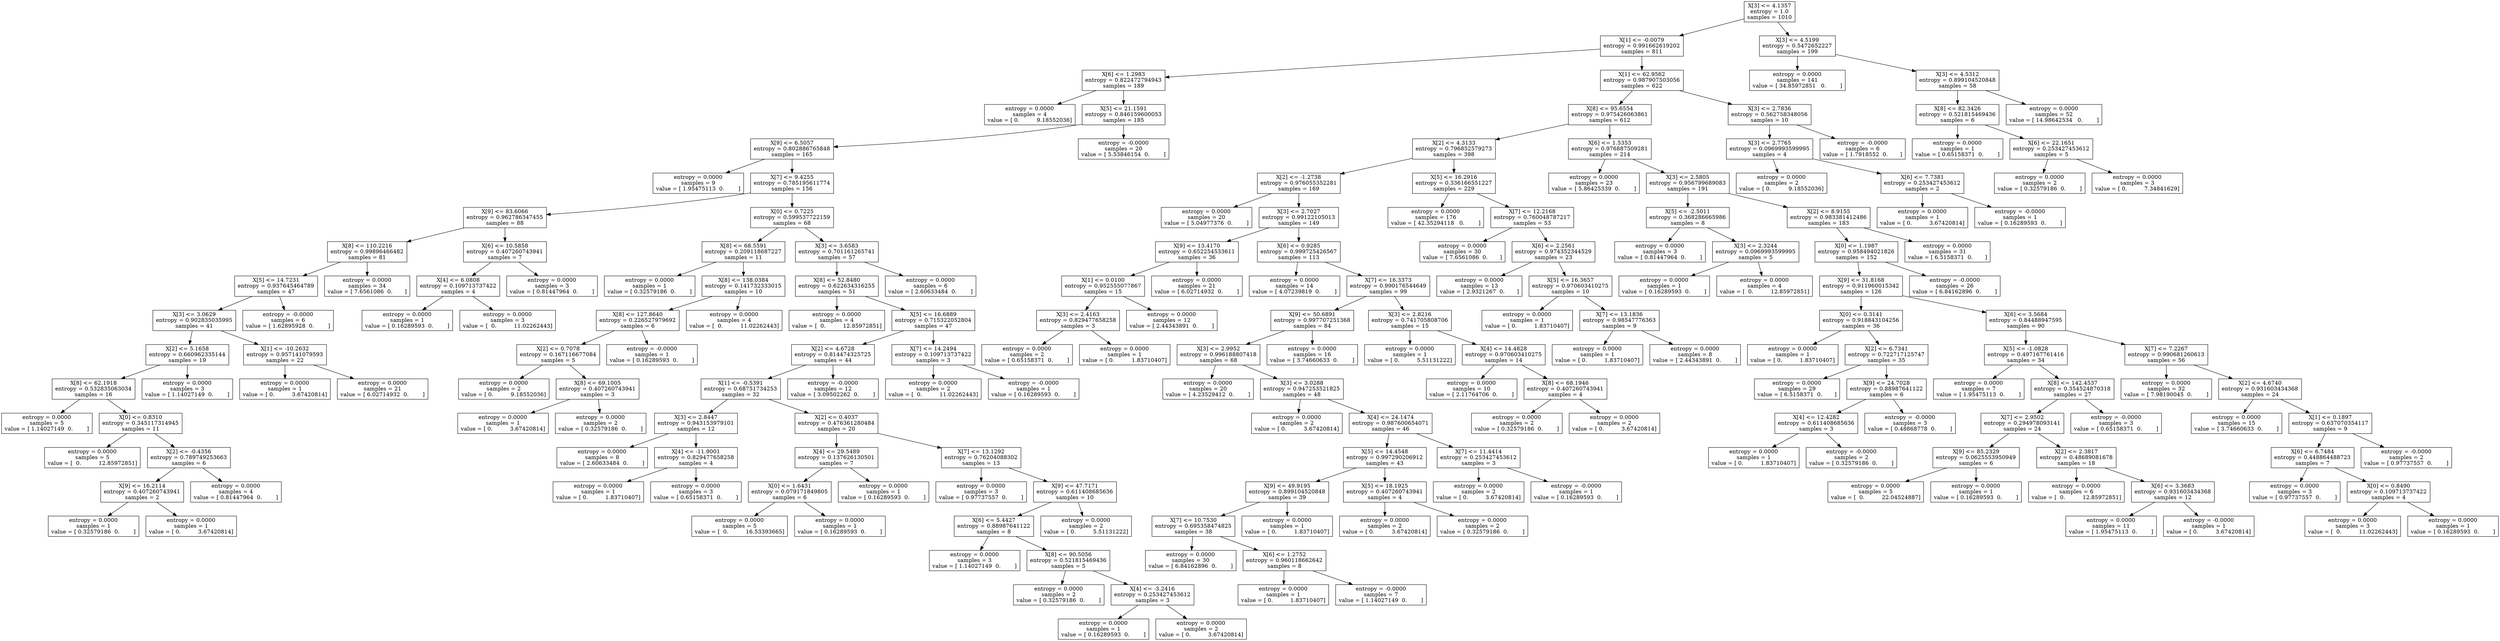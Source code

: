 digraph Tree {
0 [label="X[3] <= 4.1357\nentropy = 1.0\nsamples = 1010", shape="box"] ;
1 [label="X[1] <= -0.0079\nentropy = 0.991662619202\nsamples = 811", shape="box"] ;
0 -> 1 ;
2 [label="X[6] <= 1.2983\nentropy = 0.822472794943\nsamples = 189", shape="box"] ;
1 -> 2 ;
3 [label="entropy = 0.0000\nsamples = 4\nvalue = [ 0.          9.18552036]", shape="box"] ;
2 -> 3 ;
4 [label="X[5] <= 21.1591\nentropy = 0.846159600053\nsamples = 185", shape="box"] ;
2 -> 4 ;
5 [label="X[9] <= 6.5057\nentropy = 0.802886765848\nsamples = 165", shape="box"] ;
4 -> 5 ;
6 [label="entropy = 0.0000\nsamples = 9\nvalue = [ 1.95475113  0.        ]", shape="box"] ;
5 -> 6 ;
7 [label="X[7] <= 9.4255\nentropy = 0.785195611774\nsamples = 156", shape="box"] ;
5 -> 7 ;
8 [label="X[9] <= 83.6066\nentropy = 0.962786347455\nsamples = 88", shape="box"] ;
7 -> 8 ;
9 [label="X[8] <= 110.2216\nentropy = 0.99896466482\nsamples = 81", shape="box"] ;
8 -> 9 ;
10 [label="X[5] <= 14.7231\nentropy = 0.937645464789\nsamples = 47", shape="box"] ;
9 -> 10 ;
11 [label="X[3] <= 3.0629\nentropy = 0.902835035995\nsamples = 41", shape="box"] ;
10 -> 11 ;
12 [label="X[2] <= 5.1658\nentropy = 0.660962335144\nsamples = 19", shape="box"] ;
11 -> 12 ;
13 [label="X[8] <= 62.1918\nentropy = 0.532835063034\nsamples = 16", shape="box"] ;
12 -> 13 ;
14 [label="entropy = 0.0000\nsamples = 5\nvalue = [ 1.14027149  0.        ]", shape="box"] ;
13 -> 14 ;
15 [label="X[0] <= 0.8310\nentropy = 0.345117314945\nsamples = 11", shape="box"] ;
13 -> 15 ;
16 [label="entropy = 0.0000\nsamples = 5\nvalue = [  0.          12.85972851]", shape="box"] ;
15 -> 16 ;
17 [label="X[2] <= -0.4356\nentropy = 0.789749253663\nsamples = 6", shape="box"] ;
15 -> 17 ;
18 [label="X[9] <= 16.2114\nentropy = 0.407260743941\nsamples = 2", shape="box"] ;
17 -> 18 ;
19 [label="entropy = 0.0000\nsamples = 1\nvalue = [ 0.32579186  0.        ]", shape="box"] ;
18 -> 19 ;
20 [label="entropy = 0.0000\nsamples = 1\nvalue = [ 0.          3.67420814]", shape="box"] ;
18 -> 20 ;
21 [label="entropy = 0.0000\nsamples = 4\nvalue = [ 0.81447964  0.        ]", shape="box"] ;
17 -> 21 ;
22 [label="entropy = 0.0000\nsamples = 3\nvalue = [ 1.14027149  0.        ]", shape="box"] ;
12 -> 22 ;
23 [label="X[1] <= -10.2632\nentropy = 0.957141079593\nsamples = 22", shape="box"] ;
11 -> 23 ;
24 [label="entropy = 0.0000\nsamples = 1\nvalue = [ 0.          3.67420814]", shape="box"] ;
23 -> 24 ;
25 [label="entropy = 0.0000\nsamples = 21\nvalue = [ 6.02714932  0.        ]", shape="box"] ;
23 -> 25 ;
26 [label="entropy = -0.0000\nsamples = 6\nvalue = [ 1.62895928  0.        ]", shape="box"] ;
10 -> 26 ;
27 [label="entropy = 0.0000\nsamples = 34\nvalue = [ 7.6561086  0.       ]", shape="box"] ;
9 -> 27 ;
28 [label="X[6] <= 10.5858\nentropy = 0.407260743941\nsamples = 7", shape="box"] ;
8 -> 28 ;
29 [label="X[4] <= 6.0808\nentropy = 0.109713737422\nsamples = 4", shape="box"] ;
28 -> 29 ;
30 [label="entropy = 0.0000\nsamples = 1\nvalue = [ 0.16289593  0.        ]", shape="box"] ;
29 -> 30 ;
31 [label="entropy = 0.0000\nsamples = 3\nvalue = [  0.          11.02262443]", shape="box"] ;
29 -> 31 ;
32 [label="entropy = 0.0000\nsamples = 3\nvalue = [ 0.81447964  0.        ]", shape="box"] ;
28 -> 32 ;
33 [label="X[0] <= 0.7225\nentropy = 0.599537722159\nsamples = 68", shape="box"] ;
7 -> 33 ;
34 [label="X[8] <= 68.5591\nentropy = 0.209118687227\nsamples = 11", shape="box"] ;
33 -> 34 ;
35 [label="entropy = 0.0000\nsamples = 1\nvalue = [ 0.32579186  0.        ]", shape="box"] ;
34 -> 35 ;
36 [label="X[8] <= 138.0384\nentropy = 0.141732333015\nsamples = 10", shape="box"] ;
34 -> 36 ;
37 [label="X[8] <= 127.8640\nentropy = 0.226527979692\nsamples = 6", shape="box"] ;
36 -> 37 ;
38 [label="X[2] <= 0.7078\nentropy = 0.167116677084\nsamples = 5", shape="box"] ;
37 -> 38 ;
39 [label="entropy = 0.0000\nsamples = 2\nvalue = [ 0.          9.18552036]", shape="box"] ;
38 -> 39 ;
40 [label="X[8] <= 69.1005\nentropy = 0.407260743941\nsamples = 3", shape="box"] ;
38 -> 40 ;
41 [label="entropy = 0.0000\nsamples = 1\nvalue = [ 0.          3.67420814]", shape="box"] ;
40 -> 41 ;
42 [label="entropy = 0.0000\nsamples = 2\nvalue = [ 0.32579186  0.        ]", shape="box"] ;
40 -> 42 ;
43 [label="entropy = -0.0000\nsamples = 1\nvalue = [ 0.16289593  0.        ]", shape="box"] ;
37 -> 43 ;
44 [label="entropy = 0.0000\nsamples = 4\nvalue = [  0.          11.02262443]", shape="box"] ;
36 -> 44 ;
45 [label="X[3] <= 3.6583\nentropy = 0.701161265741\nsamples = 57", shape="box"] ;
33 -> 45 ;
46 [label="X[8] <= 52.8480\nentropy = 0.622634316255\nsamples = 51", shape="box"] ;
45 -> 46 ;
47 [label="entropy = 0.0000\nsamples = 4\nvalue = [  0.          12.85972851]", shape="box"] ;
46 -> 47 ;
48 [label="X[5] <= 16.6889\nentropy = 0.715322052804\nsamples = 47", shape="box"] ;
46 -> 48 ;
49 [label="X[2] <= 4.6728\nentropy = 0.814474325725\nsamples = 44", shape="box"] ;
48 -> 49 ;
50 [label="X[1] <= -0.5391\nentropy = 0.68751734253\nsamples = 32", shape="box"] ;
49 -> 50 ;
51 [label="X[3] <= 2.8447\nentropy = 0.943153979101\nsamples = 12", shape="box"] ;
50 -> 51 ;
52 [label="entropy = 0.0000\nsamples = 8\nvalue = [ 2.60633484  0.        ]", shape="box"] ;
51 -> 52 ;
53 [label="X[4] <= -11.9001\nentropy = 0.829477658258\nsamples = 4", shape="box"] ;
51 -> 53 ;
54 [label="entropy = 0.0000\nsamples = 1\nvalue = [ 0.          1.83710407]", shape="box"] ;
53 -> 54 ;
55 [label="entropy = 0.0000\nsamples = 3\nvalue = [ 0.65158371  0.        ]", shape="box"] ;
53 -> 55 ;
56 [label="X[2] <= 0.4037\nentropy = 0.476361280484\nsamples = 20", shape="box"] ;
50 -> 56 ;
57 [label="X[4] <= 29.5489\nentropy = 0.137626130501\nsamples = 7", shape="box"] ;
56 -> 57 ;
58 [label="X[0] <= 1.6431\nentropy = 0.079171849805\nsamples = 6", shape="box"] ;
57 -> 58 ;
59 [label="entropy = 0.0000\nsamples = 5\nvalue = [  0.          16.53393665]", shape="box"] ;
58 -> 59 ;
60 [label="entropy = 0.0000\nsamples = 1\nvalue = [ 0.16289593  0.        ]", shape="box"] ;
58 -> 60 ;
61 [label="entropy = 0.0000\nsamples = 1\nvalue = [ 0.16289593  0.        ]", shape="box"] ;
57 -> 61 ;
62 [label="X[7] <= 13.1292\nentropy = 0.76204088302\nsamples = 13", shape="box"] ;
56 -> 62 ;
63 [label="entropy = 0.0000\nsamples = 3\nvalue = [ 0.97737557  0.        ]", shape="box"] ;
62 -> 63 ;
64 [label="X[9] <= 47.7171\nentropy = 0.611408685636\nsamples = 10", shape="box"] ;
62 -> 64 ;
65 [label="X[6] <= 5.4427\nentropy = 0.88987641122\nsamples = 8", shape="box"] ;
64 -> 65 ;
66 [label="entropy = 0.0000\nsamples = 3\nvalue = [ 1.14027149  0.        ]", shape="box"] ;
65 -> 66 ;
67 [label="X[8] <= 90.5056\nentropy = 0.521815469436\nsamples = 5", shape="box"] ;
65 -> 67 ;
68 [label="entropy = 0.0000\nsamples = 2\nvalue = [ 0.32579186  0.        ]", shape="box"] ;
67 -> 68 ;
69 [label="X[4] <= -3.2416\nentropy = 0.253427453612\nsamples = 3", shape="box"] ;
67 -> 69 ;
70 [label="entropy = 0.0000\nsamples = 1\nvalue = [ 0.16289593  0.        ]", shape="box"] ;
69 -> 70 ;
71 [label="entropy = 0.0000\nsamples = 2\nvalue = [ 0.          3.67420814]", shape="box"] ;
69 -> 71 ;
72 [label="entropy = 0.0000\nsamples = 2\nvalue = [ 0.          5.51131222]", shape="box"] ;
64 -> 72 ;
73 [label="entropy = -0.0000\nsamples = 12\nvalue = [ 3.09502262  0.        ]", shape="box"] ;
49 -> 73 ;
74 [label="X[7] <= 14.2494\nentropy = 0.109713737422\nsamples = 3", shape="box"] ;
48 -> 74 ;
75 [label="entropy = 0.0000\nsamples = 2\nvalue = [  0.          11.02262443]", shape="box"] ;
74 -> 75 ;
76 [label="entropy = -0.0000\nsamples = 1\nvalue = [ 0.16289593  0.        ]", shape="box"] ;
74 -> 76 ;
77 [label="entropy = 0.0000\nsamples = 6\nvalue = [ 2.60633484  0.        ]", shape="box"] ;
45 -> 77 ;
78 [label="entropy = -0.0000\nsamples = 20\nvalue = [ 5.53846154  0.        ]", shape="box"] ;
4 -> 78 ;
79 [label="X[1] <= 62.9562\nentropy = 0.987907503056\nsamples = 622", shape="box"] ;
1 -> 79 ;
80 [label="X[8] <= 95.6554\nentropy = 0.975426063861\nsamples = 612", shape="box"] ;
79 -> 80 ;
81 [label="X[2] <= 4.3133\nentropy = 0.796852579273\nsamples = 398", shape="box"] ;
80 -> 81 ;
82 [label="X[2] <= -1.2738\nentropy = 0.976055352281\nsamples = 169", shape="box"] ;
81 -> 82 ;
83 [label="entropy = 0.0000\nsamples = 20\nvalue = [ 5.04977376  0.        ]", shape="box"] ;
82 -> 83 ;
84 [label="X[3] <= 2.7027\nentropy = 0.99122105013\nsamples = 149", shape="box"] ;
82 -> 84 ;
85 [label="X[9] <= 13.4170\nentropy = 0.652254533611\nsamples = 36", shape="box"] ;
84 -> 85 ;
86 [label="X[1] <= 0.0100\nentropy = 0.952555077867\nsamples = 15", shape="box"] ;
85 -> 86 ;
87 [label="X[3] <= 2.4163\nentropy = 0.829477658258\nsamples = 3", shape="box"] ;
86 -> 87 ;
88 [label="entropy = 0.0000\nsamples = 2\nvalue = [ 0.65158371  0.        ]", shape="box"] ;
87 -> 88 ;
89 [label="entropy = 0.0000\nsamples = 1\nvalue = [ 0.          1.83710407]", shape="box"] ;
87 -> 89 ;
90 [label="entropy = 0.0000\nsamples = 12\nvalue = [ 2.44343891  0.        ]", shape="box"] ;
86 -> 90 ;
91 [label="entropy = 0.0000\nsamples = 21\nvalue = [ 6.02714932  0.        ]", shape="box"] ;
85 -> 91 ;
92 [label="X[6] <= 0.9285\nentropy = 0.999725426567\nsamples = 113", shape="box"] ;
84 -> 92 ;
93 [label="entropy = 0.0000\nsamples = 14\nvalue = [ 4.07239819  0.        ]", shape="box"] ;
92 -> 93 ;
94 [label="X[7] <= 16.3373\nentropy = 0.990176544649\nsamples = 99", shape="box"] ;
92 -> 94 ;
95 [label="X[9] <= 50.6891\nentropy = 0.997707251368\nsamples = 84", shape="box"] ;
94 -> 95 ;
96 [label="X[3] <= 2.9952\nentropy = 0.996188807418\nsamples = 68", shape="box"] ;
95 -> 96 ;
97 [label="entropy = 0.0000\nsamples = 20\nvalue = [ 4.23529412  0.        ]", shape="box"] ;
96 -> 97 ;
98 [label="X[3] <= 3.0288\nentropy = 0.947253521825\nsamples = 48", shape="box"] ;
96 -> 98 ;
99 [label="entropy = 0.0000\nsamples = 2\nvalue = [ 0.          3.67420814]", shape="box"] ;
98 -> 99 ;
100 [label="X[4] <= 24.1474\nentropy = 0.987600654071\nsamples = 46", shape="box"] ;
98 -> 100 ;
101 [label="X[5] <= 14.4548\nentropy = 0.997290206912\nsamples = 43", shape="box"] ;
100 -> 101 ;
102 [label="X[9] <= 49.9195\nentropy = 0.899104520848\nsamples = 39", shape="box"] ;
101 -> 102 ;
103 [label="X[7] <= 10.7530\nentropy = 0.695358474825\nsamples = 38", shape="box"] ;
102 -> 103 ;
104 [label="entropy = 0.0000\nsamples = 30\nvalue = [ 6.84162896  0.        ]", shape="box"] ;
103 -> 104 ;
105 [label="X[6] <= 1.2752\nentropy = 0.960118662642\nsamples = 8", shape="box"] ;
103 -> 105 ;
106 [label="entropy = 0.0000\nsamples = 1\nvalue = [ 0.          1.83710407]", shape="box"] ;
105 -> 106 ;
107 [label="entropy = -0.0000\nsamples = 7\nvalue = [ 1.14027149  0.        ]", shape="box"] ;
105 -> 107 ;
108 [label="entropy = 0.0000\nsamples = 1\nvalue = [ 0.          1.83710407]", shape="box"] ;
102 -> 108 ;
109 [label="X[5] <= 18.1925\nentropy = 0.407260743941\nsamples = 4", shape="box"] ;
101 -> 109 ;
110 [label="entropy = 0.0000\nsamples = 2\nvalue = [ 0.          3.67420814]", shape="box"] ;
109 -> 110 ;
111 [label="entropy = 0.0000\nsamples = 2\nvalue = [ 0.32579186  0.        ]", shape="box"] ;
109 -> 111 ;
112 [label="X[7] <= 11.4414\nentropy = 0.253427453612\nsamples = 3", shape="box"] ;
100 -> 112 ;
113 [label="entropy = 0.0000\nsamples = 2\nvalue = [ 0.          3.67420814]", shape="box"] ;
112 -> 113 ;
114 [label="entropy = -0.0000\nsamples = 1\nvalue = [ 0.16289593  0.        ]", shape="box"] ;
112 -> 114 ;
115 [label="entropy = 0.0000\nsamples = 16\nvalue = [ 3.74660633  0.        ]", shape="box"] ;
95 -> 115 ;
116 [label="X[3] <= 2.8216\nentropy = 0.741705808706\nsamples = 15", shape="box"] ;
94 -> 116 ;
117 [label="entropy = 0.0000\nsamples = 1\nvalue = [ 0.          5.51131222]", shape="box"] ;
116 -> 117 ;
118 [label="X[4] <= 14.4828\nentropy = 0.970603410275\nsamples = 14", shape="box"] ;
116 -> 118 ;
119 [label="entropy = 0.0000\nsamples = 10\nvalue = [ 2.11764706  0.        ]", shape="box"] ;
118 -> 119 ;
120 [label="X[8] <= 68.1946\nentropy = 0.407260743941\nsamples = 4", shape="box"] ;
118 -> 120 ;
121 [label="entropy = 0.0000\nsamples = 2\nvalue = [ 0.32579186  0.        ]", shape="box"] ;
120 -> 121 ;
122 [label="entropy = 0.0000\nsamples = 2\nvalue = [ 0.          3.67420814]", shape="box"] ;
120 -> 122 ;
123 [label="X[5] <= 16.2916\nentropy = 0.336166551227\nsamples = 229", shape="box"] ;
81 -> 123 ;
124 [label="entropy = 0.0000\nsamples = 176\nvalue = [ 42.35294118   0.        ]", shape="box"] ;
123 -> 124 ;
125 [label="X[7] <= 12.2168\nentropy = 0.760048787217\nsamples = 53", shape="box"] ;
123 -> 125 ;
126 [label="entropy = 0.0000\nsamples = 30\nvalue = [ 7.6561086  0.       ]", shape="box"] ;
125 -> 126 ;
127 [label="X[6] <= 2.2561\nentropy = 0.974352344529\nsamples = 23", shape="box"] ;
125 -> 127 ;
128 [label="entropy = 0.0000\nsamples = 13\nvalue = [ 2.9321267  0.       ]", shape="box"] ;
127 -> 128 ;
129 [label="X[5] <= 16.3657\nentropy = 0.970603410275\nsamples = 10", shape="box"] ;
127 -> 129 ;
130 [label="entropy = 0.0000\nsamples = 1\nvalue = [ 0.          1.83710407]", shape="box"] ;
129 -> 130 ;
131 [label="X[7] <= 13.1836\nentropy = 0.98547776363\nsamples = 9", shape="box"] ;
129 -> 131 ;
132 [label="entropy = 0.0000\nsamples = 1\nvalue = [ 0.          1.83710407]", shape="box"] ;
131 -> 132 ;
133 [label="entropy = 0.0000\nsamples = 8\nvalue = [ 2.44343891  0.        ]", shape="box"] ;
131 -> 133 ;
134 [label="X[6] <= 1.5353\nentropy = 0.976887509281\nsamples = 214", shape="box"] ;
80 -> 134 ;
135 [label="entropy = 0.0000\nsamples = 23\nvalue = [ 5.86425339  0.        ]", shape="box"] ;
134 -> 135 ;
136 [label="X[3] <= 2.5805\nentropy = 0.956799689083\nsamples = 191", shape="box"] ;
134 -> 136 ;
137 [label="X[5] <= -2.5011\nentropy = 0.368286665986\nsamples = 8", shape="box"] ;
136 -> 137 ;
138 [label="entropy = 0.0000\nsamples = 3\nvalue = [ 0.81447964  0.        ]", shape="box"] ;
137 -> 138 ;
139 [label="X[3] <= 2.3244\nentropy = 0.0969993599995\nsamples = 5", shape="box"] ;
137 -> 139 ;
140 [label="entropy = 0.0000\nsamples = 1\nvalue = [ 0.16289593  0.        ]", shape="box"] ;
139 -> 140 ;
141 [label="entropy = 0.0000\nsamples = 4\nvalue = [  0.          12.85972851]", shape="box"] ;
139 -> 141 ;
142 [label="X[2] <= 8.9155\nentropy = 0.983381412486\nsamples = 183", shape="box"] ;
136 -> 142 ;
143 [label="X[0] <= 1.1987\nentropy = 0.958494021826\nsamples = 152", shape="box"] ;
142 -> 143 ;
144 [label="X[9] <= 31.8168\nentropy = 0.911960015342\nsamples = 126", shape="box"] ;
143 -> 144 ;
145 [label="X[0] <= 0.3141\nentropy = 0.918843104256\nsamples = 36", shape="box"] ;
144 -> 145 ;
146 [label="entropy = 0.0000\nsamples = 1\nvalue = [ 0.          1.83710407]", shape="box"] ;
145 -> 146 ;
147 [label="X[2] <= 6.7341\nentropy = 0.722717125747\nsamples = 35", shape="box"] ;
145 -> 147 ;
148 [label="entropy = 0.0000\nsamples = 29\nvalue = [ 6.5158371  0.       ]", shape="box"] ;
147 -> 148 ;
149 [label="X[9] <= 24.7028\nentropy = 0.88987641122\nsamples = 6", shape="box"] ;
147 -> 149 ;
150 [label="X[4] <= 12.4282\nentropy = 0.611408685636\nsamples = 3", shape="box"] ;
149 -> 150 ;
151 [label="entropy = 0.0000\nsamples = 1\nvalue = [ 0.          1.83710407]", shape="box"] ;
150 -> 151 ;
152 [label="entropy = -0.0000\nsamples = 2\nvalue = [ 0.32579186  0.        ]", shape="box"] ;
150 -> 152 ;
153 [label="entropy = -0.0000\nsamples = 3\nvalue = [ 0.48868778  0.        ]", shape="box"] ;
149 -> 153 ;
154 [label="X[6] <= 3.5684\nentropy = 0.84488947595\nsamples = 90", shape="box"] ;
144 -> 154 ;
155 [label="X[5] <= -1.0828\nentropy = 0.497167761416\nsamples = 34", shape="box"] ;
154 -> 155 ;
156 [label="entropy = 0.0000\nsamples = 7\nvalue = [ 1.95475113  0.        ]", shape="box"] ;
155 -> 156 ;
157 [label="X[8] <= 142.4537\nentropy = 0.354524870318\nsamples = 27", shape="box"] ;
155 -> 157 ;
158 [label="X[7] <= 2.9502\nentropy = 0.294978093141\nsamples = 24", shape="box"] ;
157 -> 158 ;
159 [label="X[9] <= 85.2329\nentropy = 0.0625553950949\nsamples = 6", shape="box"] ;
158 -> 159 ;
160 [label="entropy = 0.0000\nsamples = 5\nvalue = [  0.          22.04524887]", shape="box"] ;
159 -> 160 ;
161 [label="entropy = 0.0000\nsamples = 1\nvalue = [ 0.16289593  0.        ]", shape="box"] ;
159 -> 161 ;
162 [label="X[2] <= 2.3817\nentropy = 0.48689081678\nsamples = 18", shape="box"] ;
158 -> 162 ;
163 [label="entropy = 0.0000\nsamples = 6\nvalue = [  0.          12.85972851]", shape="box"] ;
162 -> 163 ;
164 [label="X[6] <= 3.3683\nentropy = 0.931603434368\nsamples = 12", shape="box"] ;
162 -> 164 ;
165 [label="entropy = 0.0000\nsamples = 11\nvalue = [ 1.95475113  0.        ]", shape="box"] ;
164 -> 165 ;
166 [label="entropy = -0.0000\nsamples = 1\nvalue = [ 0.          3.67420814]", shape="box"] ;
164 -> 166 ;
167 [label="entropy = -0.0000\nsamples = 3\nvalue = [ 0.65158371  0.        ]", shape="box"] ;
157 -> 167 ;
168 [label="X[7] <= 7.2267\nentropy = 0.990681260613\nsamples = 56", shape="box"] ;
154 -> 168 ;
169 [label="entropy = 0.0000\nsamples = 32\nvalue = [ 7.98190045  0.        ]", shape="box"] ;
168 -> 169 ;
170 [label="X[2] <= 4.6740\nentropy = 0.931603434368\nsamples = 24", shape="box"] ;
168 -> 170 ;
171 [label="entropy = 0.0000\nsamples = 15\nvalue = [ 3.74660633  0.        ]", shape="box"] ;
170 -> 171 ;
172 [label="X[1] <= 0.1897\nentropy = 0.637070354117\nsamples = 9", shape="box"] ;
170 -> 172 ;
173 [label="X[6] <= 6.7484\nentropy = 0.448864488723\nsamples = 7", shape="box"] ;
172 -> 173 ;
174 [label="entropy = 0.0000\nsamples = 3\nvalue = [ 0.97737557  0.        ]", shape="box"] ;
173 -> 174 ;
175 [label="X[0] <= 0.8490\nentropy = 0.109713737422\nsamples = 4", shape="box"] ;
173 -> 175 ;
176 [label="entropy = 0.0000\nsamples = 3\nvalue = [  0.          11.02262443]", shape="box"] ;
175 -> 176 ;
177 [label="entropy = 0.0000\nsamples = 1\nvalue = [ 0.16289593  0.        ]", shape="box"] ;
175 -> 177 ;
178 [label="entropy = -0.0000\nsamples = 2\nvalue = [ 0.97737557  0.        ]", shape="box"] ;
172 -> 178 ;
179 [label="entropy = -0.0000\nsamples = 26\nvalue = [ 6.84162896  0.        ]", shape="box"] ;
143 -> 179 ;
180 [label="entropy = 0.0000\nsamples = 31\nvalue = [ 6.5158371  0.       ]", shape="box"] ;
142 -> 180 ;
181 [label="X[3] <= 2.7836\nentropy = 0.562758348056\nsamples = 10", shape="box"] ;
79 -> 181 ;
182 [label="X[3] <= 2.7765\nentropy = 0.0969993599995\nsamples = 4", shape="box"] ;
181 -> 182 ;
183 [label="entropy = 0.0000\nsamples = 2\nvalue = [ 0.          9.18552036]", shape="box"] ;
182 -> 183 ;
184 [label="X[6] <= 7.7381\nentropy = 0.253427453612\nsamples = 2", shape="box"] ;
182 -> 184 ;
185 [label="entropy = 0.0000\nsamples = 1\nvalue = [ 0.          3.67420814]", shape="box"] ;
184 -> 185 ;
186 [label="entropy = -0.0000\nsamples = 1\nvalue = [ 0.16289593  0.        ]", shape="box"] ;
184 -> 186 ;
187 [label="entropy = -0.0000\nsamples = 6\nvalue = [ 1.7918552  0.       ]", shape="box"] ;
181 -> 187 ;
188 [label="X[3] <= 4.5199\nentropy = 0.5472652227\nsamples = 199", shape="box"] ;
0 -> 188 ;
189 [label="entropy = 0.0000\nsamples = 141\nvalue = [ 34.85972851   0.        ]", shape="box"] ;
188 -> 189 ;
190 [label="X[3] <= 4.5312\nentropy = 0.899104520848\nsamples = 58", shape="box"] ;
188 -> 190 ;
191 [label="X[8] <= 82.3426\nentropy = 0.521815469436\nsamples = 6", shape="box"] ;
190 -> 191 ;
192 [label="entropy = 0.0000\nsamples = 1\nvalue = [ 0.65158371  0.        ]", shape="box"] ;
191 -> 192 ;
193 [label="X[6] <= 22.1651\nentropy = 0.253427453612\nsamples = 5", shape="box"] ;
191 -> 193 ;
194 [label="entropy = 0.0000\nsamples = 2\nvalue = [ 0.32579186  0.        ]", shape="box"] ;
193 -> 194 ;
195 [label="entropy = 0.0000\nsamples = 3\nvalue = [ 0.          7.34841629]", shape="box"] ;
193 -> 195 ;
196 [label="entropy = 0.0000\nsamples = 52\nvalue = [ 14.98642534   0.        ]", shape="box"] ;
190 -> 196 ;
}